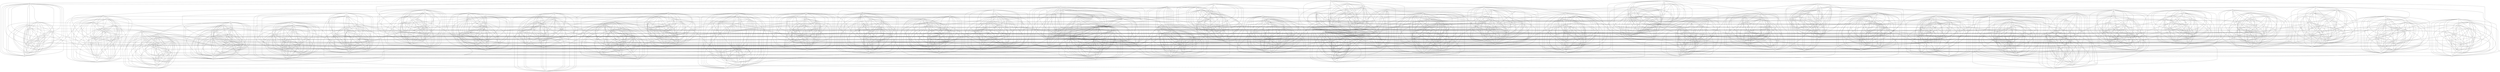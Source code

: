 graph G {
   on -- za;
   bp -- hs;
   bg -- vc;
   tm -- us;
   ox -- zf;
   ib -- lc;
   uo -- zs;
   ov -- qj;
   eb -- ll;
   iy -- tq;
   bg -- by;
   ix -- un;
   do -- gi;
   ou -- rv;
   qu -- yp;
   qb -- um;
   dn -- qs;
   ro -- ru;
   et -- fw;
   jt -- yx;
   iz -- ns;
   od -- rc;
   ap -- ny;
   fd -- vb;
   wf -- wr;
   qy -- yh;
   ct -- fa;
   fv -- qo;
   ig -- jv;
   ff -- qi;
   ii -- nj;
   gg -- sa;
   cp -- un;
   ez -- kh;
   du -- vs;
   gp -- qs;
   pt -- qj;
   my -- yp;
   jf -- sz;
   gm -- yo;
   fn -- xw;
   iu -- xr;
   ox -- se;
   ie -- mw;
   br -- fw;
   iu -- xy;
   qw -- wi;
   dq -- xc;
   cq -- vb;
   tw -- zj;
   aq -- ka;
   ds -- go;
   cn -- vi;
   kz -- pz;
   nd -- py;
   pt -- ws;
   lw -- og;
   hj -- lb;
   ac -- ef;
   cv -- qa;
   jv -- sq;
   fw -- xk;
   fc -- lu;
   bj -- bp;
   fi -- zh;
   nm -- tg;
   at -- sp;
   dh -- ke;
   ly -- ut;
   gr -- vr;
   ko -- qg;
   df -- xg;
   rc -- up;
   bd -- it;
   en -- gz;
   ev -- qj;
   dx -- wf;
   hi -- xn;
   pq -- th;
   gw -- kr;
   gu -- sm;
   cv -- xr;
   fp -- zq;
   ep -- kq;
   dx -- fv;
   lc -- rw;
   ef -- ey;
   ek -- rw;
   eg -- tw;
   fc -- zw;
   ho -- xm;
   gj -- oy;
   hy -- og;
   ec -- tw;
   hw -- py;
   jh -- qr;
   ea -- vh;
   ja -- vz;
   ev -- ov;
   vh -- yh;
   fc -- yk;
   fm -- yi;
   kx -- yf;
   bi -- er;
   bi -- qq;
   fk -- gc;
   gf -- ie;
   fn -- jk;
   il -- xl;
   bs -- dl;
   op -- sh;
   py -- vx;
   cn -- jl;
   ee -- tl;
   wn -- xw;
   br -- zv;
   kr -- yn;
   dj -- wd;
   bz -- wj;
   bg -- hf;
   ql -- zh;
   bs -- ls;
   jk -- tq;
   dz -- mz;
   av -- jr;
   dr -- gj;
   iy -- po;
   aq -- of;
   fw -- un;
   bx -- nv;
   jz -- nl;
   ae -- ze;
   df -- vd;
   et -- ix;
   ik -- rn;
   dz -- ou;
   ej -- mz;
   ec -- kx;
   cf -- xr;
   jt -- vr;
   fw -- ix;
   er -- es;
   bv -- no;
   df -- wj;
   cl -- yv;
   jd -- xl;
   lu -- vo;
   td -- xo;
   ow -- vq;
   lc -- vm;
   ca -- lf;
   on -- oq;
   wj -- xg;
   fn -- rp;
   ka -- np;
   bx -- ez;
   dz -- sz;
   kt -- xl;
   dd -- jd;
   la -- qn;
   pt -- qe;
   gl -- ly;
   cc -- qj;
   at -- rf;
   ke -- om;
   dc -- hu;
   qb -- rr;
   ku -- ov;
   tq -- xw;
   fz -- tn;
   hi -- ma;
   br -- yw;
   no -- sp;
   dj -- kn;
   gw -- yn;
   go -- ir;
   bz -- xg;
   se -- wo;
   rz -- wa;
   qy -- sx;
   qn -- ym;
   po -- tq;
   jh -- xr;
   df -- tn;
   oe -- vi;
   el -- sw;
   vm -- vr;
   nf -- tg;
   cg -- zt;
   fl -- wf;
   cd -- nc;
   qa -- sw;
   fo -- jg;
   av -- hj;
   rn -- wd;
   wc -- wq;
   oq -- vw;
   kx -- ux;
   nq -- op;
   ru -- sm;
   ch -- fw;
   qx -- uy;
   fw -- ti;
   qm -- rp;
   po -- tj;
   nw -- se;
   pj -- rs;
   bo -- sn;
   sy -- ur;
   iy -- jb;
   rz -- tm;
   dg -- jt;
   fa -- sq;
   ok -- th;
   ps -- zq;
   hr -- kr;
   pz -- zs;
   wq -- ze;
   an -- ms;
   aq -- np;
   ka -- tl;
   dh -- pw;
   bm -- sz;
   gm -- uu;
   ft -- vb;
   ab -- au;
   lw -- lx;
   cp -- ri;
   ep -- xm;
   hk -- ry;
   gf -- yi;
   cj -- qr;
   fl -- lu;
   bv -- za;
   xk -- yw;
   ne -- ss;
   ln -- wv;
   vo -- wf;
   jy -- lx;
   oy -- xy;
   fa -- kq;
   eh -- lv;
   mi -- uq;
   is -- mx;
   eo -- wn;
   qr -- xy;
   lr -- ms;
   jd -- kt;
   lu -- yk;
   cc -- qe;
   aj -- si;
   bp -- qq;
   lw -- xa;
   pp -- us;
   en -- mq;
   ct -- te;
   db -- od;
   br -- cp;
   ou -- rg;
   ev -- ku;
   ec -- qg;
   np -- uv;
   jn -- sw;
   ie -- xj;
   qr -- xr;
   tr -- zp;
   gg -- ha;
   pz -- rx;
   fl -- sa;
   gx -- vz;
   mg -- oi;
   yc -- zn;
   jo -- xw;
   ae -- ou;
   gn -- hj;
   ix -- ri;
   ct -- sq;
   wo -- xr;
   bl -- wl;
   ac -- tt;
   bs -- ij;
   mh -- re;
   hg -- lv;
   fh -- wu;
   rq -- rt;
   sn -- vq;
   vh -- zy;
   yh -- zy;
   oz -- tu;
   ai -- bk;
   ds -- gq;
   ob -- ss;
   di -- dv;
   on -- vw;
   xr -- zb;
   fr -- jl;
   om -- ro;
   mg -- rk;
   hi -- yc;
   nf -- vv;
   kz -- nt;
   qw -- rt;
   ux -- zj;
   ox -- wv;
   dc -- fz;
   xo -- ya;
   du -- gq;
   fk -- mx;
   mo -- si;
   ef -- mo;
   db -- ex;
   hw -- rc;
   jy -- qd;
   lb -- oz;
   cm -- vi;
   ec -- vx;
   aa -- xr;
   ni -- nx;
   fv -- ny;
   ta -- vc;
   nq -- yi;
   gp -- zt;
   iu -- nd;
   vv -- yd;
   gf -- sh;
   hm -- yf;
   dq -- ee;
   bg -- bt;
   kz -- nc;
   gq -- py;
   ek -- sy;
   le -- ty;
   eo -- jo;
   dy -- ko;
   qd -- xa;
   ns -- rm;
   gk -- xp;
   gz -- jr;
   cr -- ez;
   fc -- wr;
   cg -- he;
   in -- og;
   dw -- sh;
   bf -- uk;
   br -- un;
   gi -- ok;
   ch -- gr;
   cx -- gz;
   dv -- ho;
   bx -- cr;
   ex -- go;
   ik -- nv;
   kh -- wb;
   ol -- vk;
   bf -- hg;
   du -- od;
   qk -- vj;
   uj -- yd;
   fu -- lq;
   bi -- bj;
   il -- vl;
   cd -- ob;
   ax -- us;
   mw -- nq;
   rw -- vr;
   hx -- uf;
   vb -- wz;
   em -- xe;
   ee -- of;
   ec -- hm;
   ds -- ek;
   sy -- ys;
   jq -- qq;
   gu -- jg;
   oi -- zc;
   ji -- yb;
   kw -- ou;
   ep -- lh;
   id -- nx;
   gp -- wp;
   ns -- ph;
   cn -- io;
   tq -- wn;
   rw -- vm;
   fv -- nx;
   ce -- gn;
   lt -- vr;
   dd -- xl;
   sa -- zw;
   ty -- wr;
   jx -- kz;
   jd -- rx;
   hk -- na;
   nc -- ob;
   nw -- re;
   jq -- wt;
   aj -- sw;
   bi -- kc;
   qx -- wq;
   ib -- jt;
   cb -- ly;
   uj -- zp;
   cy -- ps;
   om -- sm;
   bd -- bu;
   ko -- ux;
   hy -- xa;
   bc -- uq;
   si -- sw;
   ma -- yc;
   sa -- yk;
   gf -- mw;
   bp -- eq;
   fh -- zh;
   bo -- mn;
   bw -- hj;
   bj -- es;
   op -- xj;
   hh -- up;
   db -- ds;
   gx -- qu;
   fp -- yo;
   ls -- wg;
   et -- zc;
   dn -- vw;
   bt -- yb;
   sb -- sk;
   ea -- xe;
   ap -- ni;
   go -- hw;
   dn -- zc;
   no -- vw;
   cc -- pt;
   rv -- wc;
   wc -- xq;
   jg -- ke;
   jg -- oo;
   do -- ss;
   ie -- nq;
   is -- pq;
   oq -- rf;
   vb -- zn;
   eb -- ef;
   gp -- rs;
   pf -- pt;
   lb -- md;
   le -- zw;
   tf -- xn;
   cb -- ui;
   bz -- fz;
   gp -- pj;
   ee -- zr;
   ax -- pp;
   jq -- kl;
   of -- xc;
   lr -- ox;
   rv -- uy;
   sb -- vd;
   bh -- yy;
   dq -- vn;
   dt -- hg;
   np -- vn;
   fh -- la;
   eh -- gw;
   cq -- wz;
   ia -- no;
   qj -- ws;
   pl -- pt;
   df -- ge;
   vj -- zq;
   jg -- om;
   nq -- sh;
   kr -- zy;
   im -- pv;
   aq -- vn;
   sq -- yx;
   df -- sb;
   gx -- ih;
   av -- gn;
   dc -- ff;
   ph -- wg;
   fo -- sm;
   dk -- ux;
   gi -- kv;
   dt -- hr;
   go -- rc;
   ax -- tm;
   bo -- pp;
   nn -- xe;
   jf -- mz;
   jd -- vl;
   cl -- fs;
   gn -- gz;
   ly -- ui;
   hy -- rx;
   dj -- rn;
   pf -- qe;
   gy -- jx;
   qb -- tr;
   eu -- lr;
   ih -- yt;
   oi -- tr;
   nc -- ss;
   nh -- pb;
   ir -- nd;
   el -- qf;
   aq -- tl;
   es -- kj;
   fo -- ru;
   bu -- fw;
   ps -- qk;
   lq -- lx;
   cm -- fg;
   el -- si;
   hw -- vs;
   eg -- ux;
   lh -- mt;
   tt -- yy;
   jz -- sq;
   fm -- nq;
   ko -- vx;
   bl -- lx;
   ex -- rc;
   by -- ji;
   eq -- kl;
   tk -- vd;
   mo -- qf;
   xd -- zr;
   bt -- vc;
   mi -- ux;
   ha -- us;
   ib -- vr;
   hx -- rq;
   at -- no;
   tx -- ui;
   od -- vs;
   ay -- fp;
   kx -- zj;
   ds -- vs;
   qo -- vk;
   db -- hw;
   ku -- pf;
   jr -- md;
   fe -- fp;
   tx -- yg;
   gs -- mz;
   ct -- nl;
   cn -- oe;
   ri -- xj;
   ku -- ya;
   mh -- nw;
   ff -- vh;
   ft -- hz;
   en -- md;
   fp -- ps;
   af -- rx;
   kx -- vx;
   fd -- kv;
   kr -- lf;
   ae -- rg;
   sp -- vw;
   vn -- zr;
   ea -- pi;
   at -- vw;
   ax -- rw;
   kg -- vh;
   cv -- xy;
   ca -- gw;
   em -- nn;
   en -- hj;
   gw -- ra;
   cy -- fr;
   ed -- wu;
   tw -- yf;
   lz -- uo;
   gc -- pq;
   tw -- ux;
   kg -- qy;
   cx -- fo;
   it -- ly;
   mg -- uj;
   po -- rp;
   sq -- yv;
   zh -- zs;
   ne -- th;
   es -- fe;
   nv -- rn;
   aa -- gj;
   aa -- zb;
   kl -- wt;
   uo -- wu;
   bb -- ce;
   bt -- by;
   gv -- qb;
   bp -- es;
   bd -- tx;
   cq -- ma;
   qu -- yt;
   mn -- uu;
   fa -- ke;
   jn -- mx;
   dq -- ew;
   ax -- ow;
   dx -- hv;
   sx -- yh;
   gx -- ry;
   jv -- jz;
   sb -- wj;
   do -- ok;
   gj -- qn;
   br -- ri;
   lu -- zw;
   ge -- sb;
   ao -- kg;
   fp -- uu;
   us -- xh;
   dd -- jb;
   wi -- xp;
   cf -- cj;
   hm -- zj;
   le -- sa;
   ty -- wf;
   qx -- xq;
   oi -- rr;
   bl -- og;
   hj -- mq;
   dw -- xi;
   ap -- aw;
   cs -- sk;
   wu -- yq;
   gm -- zq;
   na -- ry;
   pj -- wp;
   gy -- ne;
   dt -- yn;
   au -- bm;
   rk -- ur;
   nm -- oi;
   af -- zm;
   cd -- ss;
   dj -- ez;
   cf -- oy;
   ce -- md;
   kz -- th;
   cd -- nt;
   iz -- rm;
   fs -- jz;
   ni -- qo;
   do -- jx;
   xe -- zy;
   ls -- uq;
   jt -- sy;
   wa -- xh;
   lf -- lv;
   jt -- ys;
   ij -- wg;
   jw -- mw;
   bk -- ef;
   ek -- yx;
   cm -- vr;
   jv -- sk;
   dw -- ej;
   mo -- pq;
   ov -- pl;
   fz -- ge;
   ep -- mt;
   cq -- hz;
   za -- zc;
   lj -- uy;
   ae -- rv;
   ln -- se;
   kw -- ze;
   ln -- wo;
   vo -- zw;
   fd -- wd;
   pl -- xo;
   gc -- mx;
   ln -- lr;
   rw -- sy;
   fs -- gy;
   ea -- zy;
   er -- kc;
   fl -- le;
   te -- we;
   bl -- hy;
   hi -- vp;
   jd -- xx;
   lv -- yn;
   fn -- wn;
   no -- oq;
   dl -- wg;
   qx -- um;
   dz -- jf;
   ac -- ll;
   hv -- nh;
   cc -- td;
   im -- mz;
   pr -- wf;
   bt -- xy;
   rr -- uj;
   cm -- mt;
   ed -- qn;
   ea -- qy;
   gg -- xh;
   mj -- mn;
   hf -- nj;
   qk -- yo;
   hu -- oo;
   mh -- zf;
   an -- nw;
   fi -- ql;
   dj -- sn;
   ab -- mz;
   dy -- yf;
   id -- nh;
   eg -- zj;
   as -- gu;
   td -- ya;
   jk -- xw;
   hh -- ll;
   of -- xd;
   eo -- tj;
   bv -- on;
   tg -- yd;
   dd -- xx;
   ee -- vn;
   nf -- uj;
   de -- gk;
   fi -- la;
   ow -- us;
   dk -- ec;
   gm -- jl;
   ho -- io;
   hz -- zn;
   rt -- wi;
   ai -- up;
   fs -- gs;
   ig -- ma;
   fk -- pq;
   ev -- pf;
   fh -- lz;
   gz -- md;
   ft -- ku;
   uf -- uk;
   hv -- vk;
   mx -- si;
   ys -- yx;
   qf -- si;
   ty -- vp;
   bz -- qi;
   ep -- ho;
   pg -- vm;
   fs -- sk;
   hh -- yy;
   in -- lx;
   ku -- qj;
   eb -- ey;
   av -- en;
   kh -- we;
   ia -- rf;
   sa -- ty;
   jy -- ub;
   fs -- nl;
   pl -- yi;
   cn -- mt;
   ao -- pi;
   nq -- xj;
   rm -- uq;
   at -- oq;
   dx -- ni;
   dh -- sm;
   mx -- qa;
   bi -- jq;
   kc -- ze;
   cl -- fa;
   qn -- yq;
   hm -- kx;
   ql -- ym;
   ie -- jw;
   jx -- nt;
   cv -- zb;
   wb -- zt;
   dk -- yf;
   tg -- uj;
   dk -- vx;
   ij -- ju;
   in -- wl;
   cj -- xr;
   go -- nd;
   fa -- fs;
   ay -- yo;
   fo -- om;
   ji -- ta;
   lc -- vr;
   dd -- zm;
   qk -- uu;
   wb -- zv;
   cn -- xm;
   cm -- xm;
   ja -- tn;
   cb -- rk;
   af -- jd;
   sy -- vm;
   gc -- mo;
   mj -- my;
   yq -- zs;
   er -- kl;
   gx -- yp;
   fs -- sq;
   fi -- ym;
   ja -- ry;
   bz -- sb;
   ia -- rv;
   dn -- ia;
   gx -- mj;
   hs -- ly;
   eq -- wt;
   ec -- zj;
   oq -- sp;
   la -- ym;
   lc -- sy;
   gq -- hw;
   aw -- id;
   id -- ny;
   od -- zm;
   ez -- rn;
   jn -- si;
   ce -- lb;
   ws -- ya;
   ih -- ry;
   bg -- yg;
   ls -- rm;
   pq -- si;
   ff -- tn;
   hz -- vb;
   ej -- im;
   kt -- rx;
   sy -- yx;
   ac -- yy;
   ir -- od;
   du -- rc;
   qg -- ux;
   mj -- yp;
   wb -- wp;
   fz -- pb;
   eb -- yy;
   ay -- cy;
   rr -- tr;
   iz -- uq;
   cx -- jg;
   ou -- ze;
   dk -- kx;
   np -- xc;
   rk -- yg;
   sb -- tn;
   fo -- oe;
   sh -- sp;
   gg -- ow;
   ls -- mi;
   dz -- im;
   bj -- er;
   nj -- yb;
   bt -- rb;
   rk -- ut;
   au -- jf;
   tr -- yd;
   kq -- yv;
   rg -- ze;
   qd -- wl;
   uv -- zt;
   jx -- ok;
   jt -- xo;
   fk -- lq;
   ea -- uf;
   oz -- qm;
   de -- so;
   ui -- ut;
   vb -- xn;
   kz -- ok;
   tl -- vn;
   nh -- qo;
   jk -- jo;
   xc -- xd;
   sk -- sq;
   hv -- pb;
   cy -- jg;
   do -- ob;
   cx -- oo;
   ko -- op;
   bv -- vt;
   er -- kj;
   op -- tk;
   cg -- pj;
   cd -- gy;
   eu -- re;
   cf -- qr;
   mz -- oa;
   cc -- ws;
   sn -- wa;
   bs -- ep;
   xr -- xy;
   pi -- xe;
   ae -- kw;
   nd -- vs;
   dc -- tn;
   rv -- ze;
   rq -- uf;
   du -- go;
   gg -- wa;
   ac -- up;
   ac -- bh;
   sp -- za;
   oo -- zx;
   gg -- sn;
   rf -- sp;
   nq -- tk;
   nc -- vs;
   dw -- gf;
   eo -- iy;
   ge -- vd;
   ge -- wj;
   ux -- vx;
   nf -- nm;
   sd -- sx;
   vr -- yx;
   jl -- uy;
   om -- ru;
   br -- xk;
   aq -- zr;
   re -- zf;
   bg -- ii;
   ke -- ro;
   fo -- gu;
   ix -- xk;
   fh -- ql;
   ie -- rg;
   ov -- td;
   mw -- xj;
   hr -- ws;
   ez -- nv;
   po -- wz;
   ek -- vm;
   xi -- xj;
   rs -- we;
   el -- mo;
   us -- wa;
   jy -- xa;
   eq -- jq;
   ln -- re;
   jo -- po;
   by -- hh;
   dr -- xr;
   mg -- tr;
   em -- vh;
   pf -- ya;
   bd -- ui;
   lz -- wu;
   io -- tz;
   pq -- qf;
   ae -- wq;
   lz -- ql;
   ri -- ti;
   an -- mh;
   ff -- vd;
   dn -- oq;
   fk -- mj;
   fq -- ut;
   do -- kz;
   fm -- xi;
   hz -- tf;
   lj -- xq;
   hy -- ub;
   jq -- kj;
   ue -- zm;
   ez -- kv;
   qw -- uk;
   ig -- nx;
   dz -- pv;
   bz -- hu;
   bb -- gn;
   fl -- tz;
   bf -- xp;
   jb -- jk;
   ho -- oe;
   nj -- rb;
   he -- te;
   jg -- zx;
   ii -- rb;
   ql -- zs;
   et -- xk;
   pt -- td;
   bm -- rj;
   hx -- so;
   ce -- db;
   qa -- qf;
   bs -- ph;
   by -- sg;
   cf -- iu;
   ym -- zh;
   cb -- ut;
   xn -- zn;
   et -- ri;
   rp -- tj;
   sh -- xi;
   dr -- zb;
   ea -- yh;
   io -- xm;
   ab -- sd;
   jw -- sh;
   sp -- zc;
   gy -- nc;
   px -- rt;
   dd -- vl;
   ij -- mi;
   dn -- rf;
   ka -- xd;
   qb -- tg;
   af -- pz;
   iu -- oy;
   bh -- eb;
   hs -- ui;
   om -- zx;
   cy -- qp;
   el -- pq;
   ff -- ge;
   an -- ox;
   kr -- ol;
   hm -- ux;
   pf -- qj;
   aq -- dq;
   kd -- xl;
   wg -- zh;
   pw -- ra;
   bc -- mi;
   nm -- zp;
   hy -- lw;
   fq -- ui;
   ea -- nn;
   hs -- tx;
   gm -- vj;
   ik -- mb;
   aa -- cj;
   gp -- we;
   xe -- yh;
   kh -- pj;
   bb -- mq;
   cx -- om;
   nw -- wu;
   cy -- gm;
   bo -- rz;
   cl -- cs;
   in -- jy;
   ay -- gm;
   eh -- hr;
   qw -- rq;
   dh -- gu;
   ne -- nt;
   im -- jf;
   cv -- iu;
   ll -- up;
   aj -- mx;
   bu -- et;
   qi -- zm;
   mn -- yt;
   iy -- rp;
   ql -- qn;
   in -- lw;
   ev -- fw;
   vp -- yc;
   gl -- yg;
   bd -- rk;
   in -- xa;
   io -- lh;
   pg -- wb;
   fg -- ho;
   dw -- yi;
   rp -- wn;
   ge -- nm;
   te -- wp;
   ui -- yg;
   eq -- es;
   gi -- th;
   vl -- xx;
   rq -- so;
   cp -- us;
   ol -- yn;
   oy -- zb;
   cc -- ku;
   fk -- qa;
   bf -- de;
   cx -- gu;
   na -- vz;
   ce -- hj;
   ec -- yf;
   jo -- tj;
   po -- wn;
   mz -- pv;
   mo -- mx;
   bv -- oq;
   ch -- ix;
   qm -- tj;
   vq -- wa;
   kr -- pw;
   bz -- tn;
   ou -- wq;
   lk -- tl;
   np -- zr;
   ct -- jz;
   tm -- wa;
   xx -- zm;
   cq -- ft;
   bi -- kl;
   xk -- yt;
   jw -- yi;
   ca -- ol;
   dw -- mw;
   ka -- of;
   ee -- lk;
   bp -- wt;
   lv -- pw;
   di -- io;
   fe -- kl;
   eg -- vx;
   ev -- ws;
   fr -- qp;
   pp -- wa;
   ex -- od;
   ch -- xk;
   pr -- zw;
   nf -- yd;
   wu -- zs;
   ha -- tm;
   qp -- xd;
   vo -- ws;
   ju -- ls;
   gq -- ir;
   lt -- yx;
   de -- uk;
   lq -- ne;
   hk -- ja;
   hq -- nv;
   nn -- zy;
   dw -- nq;
   im -- sz;
   cd -- dl;
   fg -- xm;
   nh -- ni;
   qe -- ws;
   vc -- wv;
   fn -- tj;
   fm -- na;
   rc -- vs;
   fq -- ly;
   ps -- qp;
   ef -- tt;
   lt -- rw;
   dy -- vx;
   ff -- sb;
   fm -- tk;
   uk -- wi;
   cf -- jh;
   ai -- eb;
   ed -- fh;
   gz -- lb;
   sx -- xe;
   qy -- zq;
   jk -- qm;
   ew -- xc;
   bb -- gz;
   gl -- hs;
   fu -- ub;
   le -- tz;
   pg -- yx;
   ol -- pw;
   vv -- xi;
   mn -- yp;
   aq -- xc;
   kw -- rv;
   sa -- wr;
   bd -- hs;
   jo -- qm;
   bc -- ij;
   lw -- ub;
   oa -- sz;
   bg -- nj;
   eu -- wv;
   uo -- yq;
   ty -- zw;
   fk -- is;
   ef -- yy;
   gy -- kz;
   ib -- lt;
   id -- qo;
   cn -- lh;
   ue -- xx;
   wo -- zf;
   rx -- ue;
   av -- gz;
   es -- wt;
   bo -- wa;
   hq -- wd;
   an -- lr;
   es -- jq;
   by -- nj;
   jb -- jo;
   eb -- tt;
   fm -- jw;
   ab -- ti;
   pr -- tz;
   fg -- io;
   fl -- vo;
   jr -- oz;
   kj -- mw;
   og -- ub;
   ca -- pw;
   la -- wu;
   tl -- zr;
   po -- qm;
   ia -- qs;
   fq -- pr;
   hr -- ra;
   aa -- iu;
   fg -- lh;
   im -- oa;
   kc -- qq;
   gf -- ut;
   jy -- lq;
   ax -- xh;
   cd -- jx;
   gr -- ri;
   ne -- ob;
   bm -- sd;
   ce -- en;
   ij -- rm;
   dt -- ra;
   oi -- yd;
   qg -- zj;
   of -- tl;
   ek -- lc;
   rz -- xh;
   ix -- kw;
   ce -- tu;
   ry -- vz;
   ef -- hh;
   eh -- pw;
   ap -- dx;
   eq -- fe;
   fl -- wr;
   so -- uk;
   fz -- xg;
   eg -- kx;
   ql -- wu;
   ex -- vs;
   qm -- tq;
   yd -- zp;
   il -- kt;
   ty -- vo;
   gi -- ss;
   mg -- vv;
   ih -- mj;
   rs -- zv;
   lz -- ym;
   bd -- fq;
   ej -- sd;
   gp -- kh;
   jv -- kq;
   fh -- uo;
   le -- yk;
   ji -- nj;
   kx -- qg;
   cj -- oy;
   hy -- jy;
   ej -- oa;
   sa -- wf;
   pv -- rj;
   an -- zf;
   bu -- ix;
   cq -- zn;
   vz -- yt;
   vm -- yx;
   rn -- vw;
   mg -- nf;
   pi -- zy;
   bm -- jf;
   dq -- xd;
   eo -- ob;
   tl -- ys;
   wc -- ze;
   bw -- sg;
   is -- qf;
   ai -- ey;
   fu -- xa;
   av -- md;
   as -- cx;
   ez -- ik;
   gn -- oz;
   jv -- yv;
   jl -- qk;
   au -- rj;
   of -- sm;
   kg -- xe;
   gn -- jr;
   vq -- xh;
   go -- vs;
   px -- xp;
   bx -- mb;
   lx -- qd;
   fs -- yv;
   at -- dn;
   mb -- nv;
   lu -- wf;
   fd -- kn;
   hu -- sb;
   dh -- fo;
   ds -- ex;
   is -- mo;
   uy -- ze;
   ke -- zx;
   fm -- op;
   cb -- tx;
   hr -- ol;
   zn -- zr;
   bx -- rn;
   lx -- xa;
   du -- py;
   ny -- pb;
   cs -- ct;
   il -- zm;
   qx -- rg;
   lb -- mq;
   aj -- gc;
   ed -- uo;
   aj -- qf;
   bf -- rq;
   do -- nc;
   dt -- lr;
   ct -- yv;
   eu -- wo;
   bd -- ly;
   gc -- sw;
   cq -- xn;
   pz -- xx;
   qw -- xp;
   qi -- xg;
   cr -- ly;
   ue -- vl;
   rx -- zm;
   fe -- wt;
   dq -- ka;
   ao -- dx;
   sh -- tk;
   pw -- yn;
   ub -- uo;
   ln -- mh;
   fe -- qq;
   cm -- di;
   ft -- vp;
   rx -- xx;
   sh -- xj;
   bo -- gg;
   rw -- ys;
   on -- qs;
   af -- xl;
   gr -- yw;
   ek -- jt;
   gr -- ix;
   fr -- vj;
   eg -- ey;
   tg -- vv;
   eo -- jk;
   cg -- wp;
   we -- zt;
   dq -- tl;
   mj -- na;
   cn -- zt;
   ig -- wz;
   fp -- fr;
   rp -- xw;
   ko -- yf;
   pl -- qj;
   ro -- zx;
   bv -- rf;
   pj -- te;
   bf -- hx;
   nl -- yv;
   tx -- ur;
   bh -- up;
   tg -- tr;
   aw -- pb;
   hk -- mn;
   oq -- pg;
   rg -- rv;
   iy -- wn;
   gn -- lb;
   bx -- qe;
   an -- se;
   bk -- tt;
   as -- ru;
   hu -- qi;
   do -- nt;
   uy -- wq;
   jw -- xi;
   bi -- bp;
   nc -- ne;
   ow -- xh;
   fg -- ik;
   gk -- pv;
   ab -- oa;
   dk -- qg;
   pt -- xo;
   hx -- qw;
   cd -- kz;
   lk -- of;
   dz -- oa;
   ef -- up;
   rf -- tx;
   qi -- wj;
   ox -- wo;
   cr -- hq;
   ea -- sx;
   ji -- zj;
   bs -- ju;
   as -- ro;
   mj -- ry;
   bk -- ll;
   rq -- xp;
   bf -- qw;
   di -- vi;
   hz -- mt;
   on -- rf;
   mi -- rm;
   fg -- mt;
   id -- xm;
   fp -- qk;
   ja -- na;
   mn -- na;
   ay -- jl;
   fv -- id;
   aw -- ny;
   uu -- zq;
   on -- zc;
   qu -- vz;
   vo -- yk;
   hx -- wi;
   rj -- sd;
   bb -- lb;
   bo -- tm;
   hj -- tu;
   rf -- vw;
   au -- pv;
   df -- ff;
   gq -- vs;
   eh -- ra;
   kc -- kl;
   dk -- zj;
   ep -- io;
   aj -- hf;
   hj -- oz;
   jw -- tk;
   lv -- ra;
   dv -- xc;
   cd -- th;
   ph -- yy;
   jt -- pg;
   fi -- zs;
   jd -- zb;
   hf -- ta;
   ku -- pt;
   gs -- jz;
   bh -- ll;
   pq -- sw;
   le -- vm;
   eg -- ko;
   eh -- hg;
   dv -- lh;
   vd -- wj;
   nc -- th;
   qa -- si;
   ur -- yg;
   no -- on;
   fv -- vk;
   gq -- rc;
   ct -- fs;
   hk -- my;
   ii -- iz;
   cf -- dr;
   kd -- xx;
   nn -- pi;
   ma -- zn;
   it -- rk;
   hs -- it;
   ob -- yf;
   jg -- ro;
   ct -- sk;
   pi -- yc;
   du -- ex;
   et -- ti;
   no -- zc;
   dt -- lf;
   gw -- hg;
   cs -- gs;
   dn -- sp;
   ju -- rm;
   hg -- lf;
   dc -- ge;
   qq -- wt;
   bs -- mi;
   ek -- ib;
   fo -- ke;
   bf -- uf;
   lh -- vi;
   cc -- xo;
   el -- fk;
   kh -- zt;
   he -- rs;
   ls -- qf;
   qg -- tw;
   kw -- rg;
   cm -- dv;
   jf -- pv;
   cv -- jh;
   jo -- tq;
   vj -- yo;
   my -- wt;
   lk -- xc;
   ft -- wz;
   he -- uv;
   bz -- vd;
   bk -- jk;
   lz -- zs;
   ku -- td;
   db -- go;
   eh -- yn;
   il -- jd;
   ok -- yb;
   nt -- re;
   eu -- zf;
   ij -- jq;
   bz -- gm;
   dj -- fd;
   un -- yw;
   px -- uf;
   gl -- lf;
   md -- oz;
   mh -- se;
   dg -- yx;
   ey -- ll;
   jf -- rj;
   jr -- lb;
   gr -- un;
   sb -- xg;
   it -- yg;
   nn -- qy;
   jl -- yo;
   yf -- zj;
   nd -- od;
   bp -- fe;
   on -- qq;
   bd -- ur;
   dn -- on;
   cl -- sq;
   kc -- wt;
   cg -- te;
   do -- qr;
   ji -- sg;
   cl -- sk;
   dy -- eg;
   ke -- ru;
   dq -- zr;
   mg -- yd;
   ff -- wj;
   ju -- mi;
   sg -- yq;
   eu -- ln;
   hz -- ma;
   kt -- pz;
   bl -- ub;
   av -- lb;
   rs -- wp;
   fn -- jo;
   er -- qq;
   jt -- lt;
   ed -- la;
   em -- yh;
   bm -- dz;
   au -- sd;
   ie -- sh;
   ed -- ym;
   ka -- sa;
   kr -- lv;
   ed -- yq;
   bo -- vq;
   kn -- wd;
   hw -- od;
   dv -- io;
   wz -- zn;
   jv -- nl;
   el -- jn;
   aa -- qr;
   hf -- vc;
   fp -- qp;
   ae -- um;
   aq -- px;
   di -- ep;
   cp -- xk;
   as -- ke;
   ao -- xe;
   cv -- oy;
   bm -- im;
   ur -- ut;
   bk -- ey;
   au -- ff;
   lt -- pg;
   mj -- yt;
   tm -- vq;
   gy -- ok;
   ex -- ir;
   qn -- wu;
   tg -- zp;
   pf -- pl;
   ai -- yy;
   up -- yy;
   fu -- jy;
   dc -- sb;
   om -- oo;
   dd -- kd;
   my -- ry;
   tf -- yc;
   bm -- qf;
   gl -- tx;
   gc -- qf;
   ni -- ny;
   bb -- hj;
   ss -- th;
   cn -- ho;
   ia -- oq;
   tl -- xc;
   br -- ix;
   bu -- ri;
   lr -- re;
   qg -- yh;
   lt -- ys;
   qu -- zp;
   hu -- wj;
   lr -- nw;
   bl -- tw;
   cg -- we;
   de -- uy;
   lt -- xn;
   pv -- sd;
   cl -- kq;
   iy -- jo;
   bu -- xk;
   ds -- hw;
   iu -- zb;
   kx -- tw;
   dg -- ek;
   ch -- ti;
   mh -- ms;
   ig -- xn;
   ps -- vj;
   fq -- tx;
   ai -- tt;
   cm -- ep;
   ap -- id;
   te -- wb;
   hk -- yp;
   na -- yp;
   kw -- um;
   gx -- na;
   kg -- zy;
   de -- xp;
   no -- za;
   tj -- tq;
   gw -- pw;
   dc -- df;
   an -- wv;
   fv -- ni;
   jx -- ss;
   kr -- ra;
   ju -- ph;
   rq -- wi;
   bj -- qq;
   fp -- vj;
   bs -- ns;
   ai -- vt;
   lt -- vm;
   qm -- xw;
   vm -- ys;
   is -- si;
   uf -- wi;
   rb -- ta;
   ll -- tt;
   fz -- hu;
   lf -- pw;
   cj -- jh;
   bh -- vt;
   ec -- ux;
   mb -- wd;
   an -- ln;
   kd -- kt;
   vb -- vp;
   ii -- ta;
   hk -- yt;
   ez -- wd;
   jk -- po;
   vr -- ys;
   bi -- eq;
   cj -- gj;
   bw -- yb;
   ik -- kn;
   my -- qu;
   xc -- zr;
   oo -- ro;
   fc -- le;
   gi -- ob;
   fd -- hq;
   mt -- oe;
   rm -- wg;
   ku -- qe;
   hq -- mb;
   rg -- wc;
   py -- vs;
   rw -- yx;
   fk -- jn;
   bl -- fu;
   ed -- zs;
   dq -- np;
   hf -- ji;
   ia -- vw;
   dc -- qi;
   ms -- wv;
   dd -- rx;
   es -- yw;
   tk -- xj;
   ka -- lk;
   ll -- vj;
   cs -- nl;
   hs -- ur;
   qx -- ze;
   gi -- nt;
   hz -- yc;
   ea -- va;
   ti -- xk;
   ov -- ya;
   fc -- lf;
   cf -- cv;
   gy -- nt;
   at -- zc;
   fi -- qn;
   sa -- tz;
   fa -- yv;
   rk -- tx;
   wu -- zh;
   jw -- op;
   rk -- ui;
   eu -- ox;
   lw -- wl;
   cp -- et;
   eq -- er;
   ii -- yb;
   fv -- nh;
   qj -- ya;
   bs -- iz;
   nf -- qb;
   fn -- iy;
   aa -- xy;
   fc -- ty;
   um -- uy;
   dv -- vi;
   ai -- hh;
   pi -- va;
   lf -- ol;
   bj -- jq;
   db -- nd;
   bk -- jx;
   cs -- sq;
   ch -- cp;
   av -- fh;
   rs -- te;
   bj -- kj;
   nn -- va;
   hi -- hz;
   la -- zs;
   hz -- wz;
   ge -- tn;
   nc -- nt;
   ej -- sz;
   zt -- zv;
   ow -- sn;
   cv -- qr;
   mq -- rm;
   so -- xp;
   gy -- th;
   gv -- nf;
   vp -- wz;
   ii -- sg;
   dy -- kx;
   ee -- yv;
   rk -- xd;
   jx -- nc;
   jh -- tq;
   fd -- nv;
   va -- yh;
   er -- wt;
   fd -- mb;
   lj -- rv;
   qg -- yf;
   dl -- rm;
   gk -- hx;
   dd -- ue;
   ro -- sm;
   kh -- rs;
   jf -- uj;
   pz -- vl;
   eg -- qg;
   vn -- xc;
   bt -- bw;
   kz -- ss;
   cm -- cn;
   tz -- vo;
   eh -- lf;
   ju -- wg;
   fm -- yo;
   nt -- th;
   pl -- ws;
   fw -- yw;
   ek -- lt;
   bj -- fe;
   eq -- pf;
   wo -- wv;
   vh -- xe;
   bj -- kl;
   hs -- ut;
   xl -- zm;
   dw -- jw;
   do -- ne;
   ku -- pl;
   fl -- ty;
   ny -- qo;
   jh -- xy;
   ms -- ox;
   mg -- rr;
   ok -- ss;
   ev -- qe;
   cr -- kv;
   ha -- rz;
   mx -- yq;
   oi -- vv;
   se -- wv;
   ca -- dt;
   en -- gn;
   oa -- sd;
   io -- oe;
   fk -- sw;
   gs -- jv;
   bw -- ji;
   dr -- iu;
   bl -- lw;
   du -- nd;
   kt -- vl;
   lf -- yn;
   uv -- yk;
   gx -- pt;
   bf -- px;
   jb -- wn;
   uk -- xp;
   dx -- nx;
   gk -- qw;
   ay -- vj;
   hx -- uk;
   ax -- wa;
   bf -- so;
   ow -- wa;
   ja -- yt;
   cx -- ru;
   au -- im;
   ax -- rz;
   cg -- td;
   nf -- vq;
   em -- sx;
   he -- kh;
   og -- xa;
   ac -- ey;
   mn -- my;
   do -- th;
   qk -- zq;
   bp -- jq;
   gv -- uj;
   eo -- qm;
   ni -- vk;
   pt -- ya;
   aa -- oy;
   gj -- jh;
   hm -- qg;
   pb -- vk;
   mn -- ry;
   cd -- ne;
   dk -- tw;
   dr -- jh;
   he -- zv;
   dl -- iz;
   ds -- du;
   gg -- us;
   ao -- yh;
   ce -- oz;
   ku -- ws;
   ee -- ka;
   at -- on;
   px -- wi;
   fm -- xj;
   fp -- jz;
   ib -- rw;
   nm -- qb;
   cs -- yv;
   di -- oe;
   fn -- jb;
   ac -- eb;
   ie -- xi;
   ab -- jf;
   xj -- yi;
   ge -- xg;
   ew -- np;
   lk -- xd;
   nw -- ox;
   mw -- sh;
   vp -- xn;
   is -- qa;
   bf -- gk;
   ju -- uq;
   ed -- ew;
   lh -- xm;
   rs -- zt;
   tj -- wn;
   cj -- xy;
   rb -- sg;
   ax -- sn;
   dc -- xg;
   sg -- yb;
   fi -- fv;
   gn -- mq;
   ab -- rj;
   fa -- sk;
   ov -- pt;
   en -- qg;
   fl -- pr;
   dx -- qo;
   ay -- ps;
   mq -- oz;
   kq -- sq;
   ib -- ys;
   ry -- yt;
   cc -- ow;
   rt -- uf;
   ov -- ws;
   oi -- zp;
   di -- nn;
   hr -- yn;
   eb -- up;
   rg -- wq;
   gu -- oo;
   gs -- kq;
   dg -- eq;
   tw -- vx;
   en -- lb;
   gj -- xy;
   dt -- gw;
   mz -- sz;
   is -- jn;
   qn -- uo;
   et -- un;
   it -- tx;
   qi -- vd;
   lx -- og;
   em -- qy;
   ev -- pl;
   lc -- pg;
   ay -- fr;
   hg -- ra;
   ee -- np;
   hg -- ol;
   bw -- nj;
   re -- wo;
   jg -- ru;
   nn -- oo;
   pr -- ty;
   kw -- wc;
   ac -- vt;
   ie -- tk;
   yk -- zw;
   bo -- ha;
   ma -- tf;
   lh -- oe;
   nf -- zp;
   um -- ze;
   mi -- ns;
   hx -- xp;
   bu -- ch;
   jg -- sm;
   jk -- tj;
   cq -- tm;
   bj -- wd;
   on -- sp;
   ih -- xe;
   ce -- jr;
   gj -- iu;
   gv -- nm;
   oo -- ru;
   up -- vt;
   em -- lu;
   jl -- vj;
   hr -- lv;
   at -- ia;
   uv -- we;
   bt -- ji;
   wr -- zw;
   il -- ue;
   du -- nj;
   ne -- ok;
   eg -- hm;
   lc -- ys;
   ep -- oe;
   ab -- ej;
   ja -- mn;
   rf -- zc;
   gv -- zp;
   dh -- ru;
   bc -- py;
   aa -- cv;
   as -- wi;
   dr -- oy;
   bw -- rb;
   dh -- ro;
   cr -- wd;
   en -- jr;
   ib -- vm;
   tl -- xd;
   vl -- xl;
   im -- ps;
   fk -- mo;
   cs -- fa;
   nh -- pj;
   dt -- lv;
   ce -- gz;
   nl -- yn;
   gu -- sz;
   px -- rq;
   fc -- vo;
   gz -- tu;
   gl -- ur;
   ew -- lk;
   la -- ql;
   fv -- pb;
   mg -- nm;
   cd -- do;
   nx -- vk;
   fc -- wf;
   gy -- ss;
   lq -- wl;
   jb -- qm;
   jn -- pq;
   fq -- it;
   cl -- vo;
   gf -- jw;
   bb -- jr;
   gm -- ps;
   gl -- ut;
   bk -- up;
   bi -- rz;
   kj -- qq;
   fg -- oe;
   gs -- sq;
   no -- qs;
   pl -- qe;
   cc -- pf;
   aw -- fv;
   by -- ii;
   fc -- pr;
   ih -- mn;
   mb -- wr;
   lq -- lw;
   bc -- ls;
   fz -- qi;
   jy -- ya;
   nw -- zf;
   dg -- ys;
   cp -- ti;
   wl -- xa;
   cb -- yg;
   iy -- tj;
   ch -- un;
   re -- wv;
   vz -- yp;
   aq -- ew;
   ie -- op;
   ao -- em;
   ai -- mh;
   ym -- zs;
   dw -- ie;
   oe -- xm;
   kh -- te;
   mb -- rn;
   ha -- sn;
   jw -- xj;
   ed -- fi;
   dt -- kr;
   vp -- we;
   hg -- hr;
   cr -- kn;
   ae -- wc;
   ph -- rm;
   bv -- ia;
   dj -- kv;
   hv -- ny;
   ea -- em;
   nt -- ob;
   fu -- wl;
   te -- zv;
   ia -- on;
   cg -- rs;
   gg -- tm;
   ih -- qu;
   iy -- xw;
   it -- ut;
   qp -- yo;
   ch -- et;
   fi -- yq;
   bb -- tt;
   ri -- yw;
   ew -- va;
   qw -- so;
   el -- gc;
   qj -- ui;
   wb -- we;
   ji -- rb;
   gi -- jx;
   ju -- kt;
   dg -- rw;
   kw -- uy;
   ct -- gs;
   dc -- lh;
   cv -- dr;
   ln -- tq;
   mx -- pq;
   uf -- xp;
   dv -- ep;
   gm -- qk;
   as -- jg;
   dc -- vd;
   gl -- it;
   mj -- qu;
   vx -- zj;
   hx -- px;
   px -- so;
   il -- kd;
   bw -- by;
   tt -- up;
   ih -- na;
   aw -- hv;
   dg -- ib;
   cb -- it;
   mj -- vz;
   aj -- fk;
   ue -- xl;
   ay -- qp;
   fl -- za;
   hq -- kn;
   dg -- sy;
   cx -- sm;
   gc -- se;
   uq -- wg;
   ce -- mq;
   bs -- wg;
   kg -- sx;
   fh -- qn;
   ge -- hu;
   ma -- vp;
   rg -- xq;
   pr -- vo;
   rr -- zp;
   fd -- ib;
   jk -- rp;
   pp -- sn;
   ew -- vn;
   kt -- ue;
   nx -- qo;
   dk -- jn;
   eu -- nw;
   jf -- sd;
   aj -- is;
   ll -- yy;
   sy -- vr;
   gp -- zv;
   mz -- sd;
   pi -- qy;
   og -- wl;
   dx -- id;
   gm -- qp;
   ew -- zr;
   bg -- sg;
   bg -- yb;
   mw -- xi;
   tr -- uj;
   pr -- yk;
   rt -- xp;
   gp -- te;
   fu -- lx;
   gr -- xk;
   eu -- se;
   mn -- qu;
   id -- vk;
   oq -- ry;
   wf -- yk;
   ov -- pf;
   hi -- wz;
   tk -- yi;
   mx -- sw;
   jq -- kc;
   fr -- zq;
   ef -- ll;
   gs -- nl;
   jb -- tj;
   fn -- po;
   fr -- gm;
   wr -- yk;
   lq -- qd;
   fv -- hv;
   pg -- sy;
   br -- ti;
   ko -- zj;
   fz -- sb;
   hu -- tn;
   bu -- gr;
   te -- zt;
   vw -- zc;
   wi -- xa;
   jr -- tu;
   dt -- pw;
   xw -- ym;
   oi -- uj;
   dy -- ux;
   ri -- un;
   at -- qs;
   dd -- pz;
   sk -- yv;
   fm -- sh;
   gk -- px;
   dn -- za;
   ax -- vq;
   fu -- hy;
   af -- il;
   he -- pj;
   af -- kt;
   bj -- eq;
   bl -- in;
   uo -- ym;
   cl -- jz;
   bl -- ta;
   kz -- ne;
   aa -- dr;
   in -- tj;
   ln -- zf;
   bv -- vw;
   ex -- nd;
   fu -- qd;
   vt -- yy;
   ai -- ef;
   fl -- yk;
   hz -- ig;
   jn -- qf;
   gk -- rt;
   kz -- ob;
   bl -- qd;
   dv -- fg;
   ln -- ox;
   fr -- ps;
   ub -- xa;
   pp -- rz;
   bd -- yg;
   mx -- qf;
   hw -- nd;
   gc -- jn;
   kl -- rr;
   ay -- qk;
   cl -- nl;
   vv -- zp;
   bw -- vc;
   tf -- wz;
   jl -- qp;
   tn -- wj;
   nj -- sg;
   an -- eu;
   jn -- mo;
   py -- rc;
   bt -- ta;
   cg -- uv;
   dj -- nv;
   fd -- ik;
   fp -- gm;
   gx -- yt;
   cd -- ok;
   ms -- zf;
   db -- vs;
   hm -- tw;
   fc -- tz;
   ou -- wc;
   aj -- mo;
   lk -- nh;
   bc -- bs;
   cr -- fd;
   ch -- ri;
   hg -- pw;
   aw -- ni;
   dc -- wj;
   at -- za;
   fw -- ri;
   kg -- va;
   sx -- vh;
   fh -- ss;
   pi -- yh;
   ap -- nx;
   bt -- hf;
   ch -- nv;
   kw -- wq;
   jb -- xw;
   bw -- hf;
   hf -- ii;
   ap -- fv;
   dz -- rj;
   rf -- za;
   ia -- za;
   pp -- vq;
   kq -- sk;
   ee -- xd;
   cb -- hs;
   ox -- re;
   qy -- zy;
   vc -- yb;
   jy -- wl;
   pf -- xo;
   ao -- zy;
   cb -- ur;
   ee -- xc;
   pp -- xh;
   aw -- vk;
   px -- qw;
   gc -- si;
   lu -- pr;
   uv -- wp;
   tz -- wf;
   lj -- wq;
   qi -- tn;
   rq -- yp;
   xy -- zb;
   sx -- va;
   ao -- ea;
   qs -- sp;
   hf -- rb;
   jx -- ob;
   ig -- vb;
   bu -- cp;
   ds -- rc;
   ha -- vq;
   cb -- gl;
   tm -- xh;
   pp -- rp;
   ao -- nn;
   ix -- ti;
   cm -- io;
   bo -- he;
   er -- jq;
   mq -- tu;
   gc -- is;
   ej -- rj;
   he -- zt;
   ee -- ew;
   gi -- kz;
   ou -- um;
   tz -- yk;
   dr -- xy;
   ca -- wp;
   sk -- sx;
   cc -- ev;
   ri -- xk;
   mh -- wv;
   bv -- qs;
   eq -- kj;
   cg -- kh;
   sm -- tf;
   as -- fo;
   ep -- fg;
   fe -- jq;
   vo -- wr;
   di -- lh;
   gz -- mq;
   kg -- xq;
   dv -- oe;
   rv -- xq;
   lx -- wl;
   iy -- qm;
   gv -- yd;
   di -- fg;
   ql -- uo;
   bk -- hh;
   lr -- wv;
   gg -- rz;
   qy -- vh;
   de -- yd;
   hi -- lv;
   er -- wj;
   gq -- qd;
   vd -- xg;
   jy -- lw;
   lq -- og;
   xq -- ze;
   el -- qa;
   gv -- rr;
   ti -- un;
   hi -- vb;
   dt -- ol;
   no -- rf;
   vi -- xm;
   rt -- uk;
   bh -- hh;
   ly -- rk;
   gw -- hr;
   kn -- rn;
   it -- rs;
   ab -- dz;
   jx -- th;
   nw -- wo;
   bo -- us;
   fq -- yg;
   eh -- kr;
   md -- tu;
   by -- ta;
   gk -- uk;
   qo -- xq;
   br -- ch;
   gu -- ke;
   hi -- ig;
   ft -- tf;
   cc -- ov;
   cr -- ik;
   fh -- ym;
   ih -- ja;
   ab -- pv;
   dh -- oo;
   de -- qw;
   hy -- wl;
   rs -- uv;
   of -- vn;
   fr -- so;
   rz -- us;
   nd -- rc;
   tz -- wr;
   bt -- nj;
   re -- se;
   aj -- qa;
   uy -- wc;
   ut -- yg;
   ij -- uq;
   mt -- vi;
   nw -- wv;
   bi -- wt;
   dk -- hm;
   jz -- yv;
   fm -- ie;
   ui -- ur;
   nm -- yd;
   ed -- lz;
   pv -- sz;
   dy -- ec;
   fi -- wu;
   el -- go;
   qr -- zb;
   bv -- zc;
   ym -- yq;
   hy -- lq;
   ux -- yf;
   tf -- vp;
   rs -- wb;
   my -- na;
   pj -- we;
   lj -- ze;
   bp -- kc;
   hk -- mj;
   dv -- mt;
   cm -- lh;
   ls -- ph;
   hv -- qo;
   au -- ej;
   ew -- tl;
   gc -- qa;
   aq -- lk;
   bc -- dl;
   bc -- ns;
   ho -- vi;
   mz -- rj;
   il -- rx;
   bf -- wi;
   qm -- wn;
   oa -- pv;
   by -- yb;
   gv -- tg;
   bf -- rt;
   ir -- py;
   hh -- vt;
   pj -- zv;
   gq -- nd;
   ay -- tg;
   db -- du;
   aa -- kx;
   gf -- nq;
   io -- mt;
   lq -- xa;
   av -- bb;
   df -- yw;
   pi -- sx;
   qe -- qj;
   in -- ub;
   es -- kl;
   kh -- uv;
   hv -- nx;
   fm -- gf;
   ns -- wg;
   kv -- rn;
   fi -- uo;
   cg -- wb;
   cs -- jz;
   ev -- xo;
   ii -- vc;
   bl -- jy;
   qj -- td;
   wq -- xq;
   ae -- qx;
   gn -- tu;
   av -- tu;
   cr -- rn;
   cp -- yw;
   ol -- ra;
   ft -- zn;
   de -- rt;
   cc -- pl;
   hq -- ik;
   gv -- kn;
   ao -- sx;
   jl -- zq;
   ez -- vn;
   le -- lu;
   gf -- tk;
   ds -- py;
   cj -- eb;
   gv -- mg;
   uu -- vj;
   ja -- my;
   nf -- tr;
   lr -- wo;
   gi -- ne;
   cp -- ix;
   gi -- gy;
   um -- xq;
   mi -- wg;
   dh -- jg;
   jd -- pz;
   bz -- dc;
   cy -- jl;
   hu -- xg;
   pg -- rw;
   eu -- ms;
   ja -- yp;
   he -- wp;
   le -- pr;
   oi -- qb;
   dy -- zj;
   wf -- zw;
   an -- wo;
   va -- vh;
   bz -- df;
   gs -- yv;
   sh -- yi;
   lj -- um;
   af -- ue;
   pz -- ue;
   ik -- wd;
   ae -- uy;
   fo -- ro;
   rr -- yd;
   fq -- hs;
   le -- wr;
   lz -- yq;
   ef -- vt;
   kn -- kv;
   ll -- vt;
   ti -- yw;
   jh -- oy;
   hw -- ir;
   ni -- qk;
   hq -- rn;
   kt -- zm;
   cq -- tf;
   jn -- qa;
   bl -- xa;
   lj -- qx;
   gi -- nc;
   kc -- kj;
   ji -- vl;
   bx -- ik;
   lr -- se;
   of -- zr;
   ru -- zx;
   hx -- vi;
   np -- xd;
   io -- vi;
   ha -- xh;
   hg -- kr;
   dw -- xj;
   mg -- tg;
   bx -- hq;
   cr -- nv;
   dj -- ik;
   pp -- tm;
   pr -- wr;
   ft -- ig;
   lc -- lt;
   fr -- uu;
   ek -- pg;
   em -- va;
   dr -- qr;
   ca -- yn;
   bh -- ef;
   ed -- ql;
   bt -- sg;
   ly -- tx;
   fo -- oo;
   lf -- ra;
   bx -- kn;
   kw -- lj;
   jt -- rw;
   jx -- ne;
   jz -- kq;
   ej -- jf;
   ig -- yc;
   ap -- vk;
   sn -- us;
   ms -- se;
   ea -- kg;
   dj -- hq;
   kw -- qx;
   we -- zv;
   qu -- ry;
   en -- tu;
   av -- mq;
   qw -- uf;
   eh -- ol;
   hu -- vd;
   db -- rc;
   cg -- gp;
   tz -- zw;
   di -- mt;
   np -- tl;
   dt -- eh;
   nx -- ny;
   fa -- jv;
   br -- gr;
   rv -- wq;
   ed -- zh;
   ff -- fz;
   fh -- zs;
   kd -- rx;
   hh -- tt;
   lj -- ou;
   tn -- vd;
   mi -- ph;
   fa -- jz;
   fo -- zx;
   it -- ur;
   eo -- tq;
   hz -- xn;
   ny -- ru;
   cq -- yc;
   df -- hu;
   hg -- yn;
   ln -- ms;
   ct -- kq;
   en -- oz;
   ka -- xc;
   og -- qd;
   mh -- ox;
   qj -- xo;
   sn -- tm;
   lj -- wc;
   rg -- uy;
   jf -- oa;
   hx -- rt;
   nn -- vh;
   hv -- ni;
   va -- zy;
   la -- uo;
   oz -- wq;
   di -- ho;
   dl -- ij;
   du -- hw;
   ir -- rc;
   uo -- zh;
   rx -- xl;
   im -- sd;
   qf -- sw;
   lc -- ra;
   gw -- lv;
   bi -- kj;
   jd -- zm;
   vx -- yf;
   in -- lq;
   lj -- rg;
   de -- rq;
   cj -- cv;
   cc -- ya;
   il -- pz;
   gx -- ja;
   rx -- vl;
   ie -- yi;
   bu -- un;
   lz -- zh;
   dx -- vk;
   hy -- qd;
   et -- yw;
   dn -- ow;
   sg -- ta;
   kj -- wt;
   fu -- lw;
   db -- gq;
   hj -- jr;
   bb -- tu;
   dy -- eu;
   ev -- pt;
   us -- vq;
   qy -- xe;
   dl -- ns;
   ao -- va;
   nx -- pb;
   ft -- hi;
   dq -- lk;
   kd -- zm;
   et -- gr;
   vl -- zm;
   gk -- uf;
   wp -- zt;
   lx -- ub;
   bx -- fd;
   ae -- bz;
   ay -- uu;
   aq -- ee;
   ib -- yx;
   ax -- ha;
   bk -- yy;
   kl -- qq;
   yp -- yt;
   bj -- wt;
   ko -- tw;
   sm -- zx;
   qn -- zs;
   pi -- vh;
   ey -- yy;
   oy -- xr;
   cj -- iu;
   ay -- zq;
   jo -- wn;
   jb -- po;
   au -- sz;
   kg -- pi;
   aq -- xd;
   cd -- gi;
   gw -- hq;
   jr -- mq;
   es -- qq;
   dk -- dy;
   ab -- im;
   gx -- hk;
   aj -- el;
   gk -- rq;
   sg -- vc;
   qp -- zq;
   qb -- yd;
   qe -- ya;
   bw -- ta;
   au -- dz;
   dy -- tw;
   vb -- yc;
   ax -- gg;
   av -- cf;
   ov -- xo;
   ez -- hq;
   dx -- pb;
   ja -- mj;
   pq -- qa;
   au -- oa;
   bc -- ju;
   gg -- vq;
   fq -- rk;
   dg -- lc;
   hk -- qu;
   gk -- wi;
   gu -- ru;
   le -- wf;
   rj -- sz;
   gn -- kd;
   dy -- iy;
   hm -- ko;
   ey -- up;
   gv -- vv;
   lb -- ms;
   ha -- pp;
   bs -- uq;
   ka -- vn;
   td -- ws;
   ds -- nd;
   ai -- ll;
   op -- yi;
   rr -- tg;
   as -- oo;
   ib -- sy;
   bv -- sp;
   ev -- td;
   dg -- vr;
   dg -- pg;
   jk -- wn;
   dh -- om;
   ko -- kx;
   nq -- xi;
   dl -- uq;
   oy -- qr;
   ow -- rz;
   hy -- lx;
   bt -- ii;
   by -- rb;
   fs -- kq;
   hk -- ih;
   hk -- oa;
   el -- mx;
   pj -- uv;
   ey -- tt;
   cy -- uu;
   nh -- nx;
   hw -- ql;
   cl -- ct;
   se -- zf;
   ja -- qu;
   bg -- bw;
   aa -- jh;
   ft -- xn;
   ff -- xg;
   cx -- zx;
   eo -- jb;
   es -- kc;
   bi -- es;
   ms -- wo;
   eu -- mh;
   um -- wc;
   fn -- sw;
   ca -- lv;
   cy -- yo;
   rt -- xg;
   ey -- vt;
   vn -- xd;
   hz -- vp;
   cx -- dh;
   kj -- kl;
   cj -- zb;
   ac -- la;
   ma -- wz;
   eo -- fn;
   iu -- jh;
   as -- om;
   qe -- td;
   fz -- wj;
   gk -- so;
   ij -- ls;
   id -- ni;
   il -- xx;
   dr -- wl;
   va -- xe;
   cj -- dr;
   br -- et;
   iu -- qr;
   em -- pi;
   kh -- zv;
   df -- qi;
   ey -- hh;
   dl -- ls;
   qe -- xo;
   ly -- ur;
   ds -- od;
   lr -- zf;
   ep -- vi;
   lv -- ol;
   br -- bu;
   du -- ir;
   pj -- zt;
   eb -- hh;
   aw -- dx;
   gy -- ob;
   ms -- re;
   dn -- no;
   bh -- tt;
   bh -- lw;
   af -- xx;
   dq -- of;
   bm -- pv;
   ny -- vk;
   ek -- vr;
   fq -- ur;
   hf -- sg;
   dg -- vm;
   dl -- ph;
   go -- wn;
   cn -- fg;
   lt -- sy;
   fu -- nw;
   sx -- zy;
   vw -- za;
   gu -- ro;
   fs -- jv;
   ap -- hv;
   ma -- xn;
   db -- ir;
   ms -- nw;
   lu -- ty;
   kv -- nv;
   gx -- my;
   ap -- pb;
   lk -- vn;
   bp -- er;
   bm -- mz;
   qg -- vx;
   ik -- kv;
   ph -- uq;
   qb -- zp;
   dy -- hm;
   gz -- hj;
   kg -- nn;
   gw -- ol;
   jw -- wa;
   cq -- hi;
   lr -- mh;
   ij -- ns;
   dd -- kt;
   bz -- ge;
   hi -- zn;
   fg -- vi;
   cf -- xy;
   dx -- ny;
   bp -- kl;
   cv -- gj;
   eo -- xw;
   gu -- om;
   nh -- vk;
   bw -- ii;
   un -- zf;
   nf -- rr;
   ou -- uy;
   qs -- zc;
   uu -- yo;
   lw -- qd;
   lq -- ub;
   bd -- gl;
   qx -- rv;
   gn -- md;
   ps -- uu;
   mg -- qb;
   nm -- uj;
   fd -- rn;
   eo -- po;
   vp -- zn;
   tn -- xg;
   dw -- fm;
   as -- zx;
   px -- uk;
   fa -- nl;
   lu -- wr;
   aw -- nx;
   nl -- sk;
   fq -- gl;
   qp -- uu;
   bx -- kv;
   tt -- vt;
   fu -- in;
   kd -- pz;
   nc -- ok;
   ln -- xx;
   ia -- sp;
   ra -- yn;
   ec -- eg;
   bb -- en;
   aw -- qo;
   qx -- ro;
   kd -- ue;
   as -- dh;
   jl -- ps;
   my -- vz;
   ae -- xq;
   mn -- vz;
   gf -- op;
   pf -- td;
   cs -- qw;
   ns -- og;
   ou -- qx;
   ls -- ns;
   mh -- wo;
   cl -- jv;
   eg -- yf;
   ry -- yp;
   fe -- kc;
   iz -- ju;
   qb -- vv;
   le -- vo;
   ex -- py;
   fl -- zw;
   em -- zy;
   dj -- mb;
   my -- yt;
   oa -- rj;
   dl -- ju;
   ou -- xq;
   iz -- jo;
   ta -- yb;
   hf -- yb;
   xl -- xx;
   ku -- xo;
   mo -- qa;
   eq -- kc;
   ac -- bk;
   pf -- ws;
   jy -- og;
   bd -- ut;
   yq -- zh;
   pz -- xl;
   fh -- fi;
   fc -- fl;
   cq -- ig;
   ix -- zp;
   jt -- vm;
   cn -- di;
   si -- tu;
   ew -- ka;
   ig -- zn;
   te -- uv;
   ca -- ra;
   gp -- he;
   rb -- vc;
   gp -- wb;
   gj -- qr;
   ia -- zc;
   ac -- ai;
   fn -- qm;
   ca -- kr;
   hq -- kv;
   rp -- tq;
   bg -- ji;
   ho -- lh;
   af -- kd;
   bi -- fe;
   ty -- tz;
   bc -- iz;
   bu -- ti;
   mo -- sw;
   ij -- oy;
   in -- qd;
   gf -- xj;
   gl -- ui;
   tr -- vv;
   mt -- xm;
   ax -- bo;
   fz -- vd;
   fi -- lz;
   pl -- td;
   go -- gq;
   ow -- pp;
   ap -- qo;
   im -- rj;
   mw -- yi;
   ly -- yg;
   jo -- rp;
   ir -- zw;
   pj -- wb;
   cy -- fp;
   bh -- ue;
   na -- qu;
   uv -- zv;
   la -- lz;
   el -- is;
   kq -- nl;
   au -- mz;
   la -- yq;
   dw -- op;
   fe -- kj;
   ii -- ji;
   rt -- so;
   eb -- vt;
   ij -- ph;
   iz -- ph;
   mw -- op;
   cp -- fw;
   bv -- dn;
   ek -- ys;
   nm -- vv;
   fu -- og;
   lb -- tu;
   ft -- ma;
   bj -- kc;
   lk -- zr;
   fa -- gs;
   ca -- hr;
   hv -- id;
   bc -- rm;
   na -- yt;
   tf -- zn;
   nn -- yh;
   hr -- lf;
   ej -- pv;
   gl -- rk;
   no -- ov;
   ge -- qi;
   ex -- gq;
   fk -- si;
   er -- fe;
   jw -- nq;
   lx -- md;
   he -- we;
   do -- gy;
   mw -- tk;
   cx -- ke;
   nq -- zx;
   ih -- yp;
   ib -- pg;
   em -- kg;
   as -- sm;
   jt -- lc;
   nh -- ny;
   mw -- xp;
   ca -- eh;
   hv -- jz;
   ab -- at;
   ai -- bh;
   ov -- qe;
   tk -- xi;
   ch -- yw;
   hj -- md;
   lu -- sa;
   pb -- qo;
   wp -- zv;
   bo -- xh;
   cl -- gs;
   ao -- qy;
   is -- sw;
   rq -- uk;
   kw -- xq;
   cx -- ro;
   dz -- ej;
   qs -- rf;
   yo -- zq;
   hs -- yg;
   cn -- dv;
   bb -- oz;
   ni -- pb;
   db -- py;
   aj -- pq;
   iz -- wg;
   ob -- ok;
   ke -- sm;
   cp -- gr;
   uj -- vv;
   tj -- xw;
   hy -- in;
   nm -- rr;
   fr -- qk;
   nm -- tr;
   af -- gp;
   af -- vl;
   bs -- rm;
   bx -- wd;
   um -- wq;
   kh -- wp;
   ff -- hu;
   cb -- ha;
   eo -- rp;
   ox -- uq;
   ct -- jv;
   kg -- yh;
   ih -- vz;
   dv -- xm;
   cf -- gj;
   wc -- xh;
   gr -- ti;
   cq -- vp;
   cy -- qk;
   xi -- yi;
   de -- hx;
   ao -- vh;
   jd -- ue;
   md -- mq;
   bh -- ey;
   ns -- uq;
   jl -- uu;
   af -- dd;
   kt -- xx;
   cy -- zq;
   qd -- ub;
   ql -- yq;
   bp -- kj;
   at -- bv;
   dh -- zx;
   cs -- kq;
   sn -- xh;
   gz -- oz;
   bk -- vt;
   ke -- oo;
   qk -- qp;
   kd -- vl;
   jb -- rp;
   dk -- eg;
   bg -- rb;
   iz -- mi;
   we -- wp;
   bc -- wg;
   ju -- ns;
   ez -- kn;
   gf -- xi;
   po -- xw;
   df -- fz;
   av -- ce;
   iz -- ls;
   lk -- np;
   de -- px;
   rg -- um;
   kv -- mb;
   lu -- tz;
   jb -- vc;
   gg -- pp;
   qq -- rj;
   dg -- lt;
   uv -- wb;
   tx -- ut;
   qp -- vj;
   dd -- il;
   ir -- vs;
   kv -- wd;
   cf -- zb;
   fn -- tq;
   nt -- ok;
   ig -- tf;
   bk -- eb;
   cy -- vj;
   aw -- nh;
   jh -- zb;
   bg -- ta;
   wv -- zf;
   sd -- sz;
   ty -- yk;
   qi -- sb;
   lj -- vz;
   ma -- vb;
   bd -- cb;
   pr -- sa;
   nv -- wd;
   hk -- vz;
   go -- od;
   ec -- ko;
   cs -- fs;
   ih -- my;
   pl -- ya;
   mg -- xo;
   bm -- oa;
   gq -- od;
   id -- pb;
   dk -- ko;
   nj -- vc;
   de -- uf;
   ft -- yc;
   kn -- mb;
   ew -- of;
   oq -- za;
   qb -- uj;
   rr -- vv;
   xn -- yc;
   nj -- ta;
   tf -- vb;
   un -- xk;
   hr -- pw;
   ca -- hg;
   bu -- yw;
   cr -- mb;
   oq -- qs;
   gj -- zb;
   an -- re;
   so -- uf;
   bx -- dj;
   rz -- vq;
   qx -- wc;
   gv -- tr;
   lz -- qn;
   kn -- nv;
   hm -- vx;
   wu -- ym;
   jd -- kd;
   by -- vc;
   aa -- cf;
   cb -- fq;
   ha -- ow;
   ap -- nh;
   nl -- sq;
   fc -- sa;
   gv -- oi;
   nt -- ss;
   op -- xi;
   iy -- jk;
   nf -- oi;
   cm -- ho;
   aj -- jn;
   gu -- zx;
   ka -- zr;
   ho -- mt;
   ev -- ya;
   ec -- lz;
   lc -- yx;
   dq -- eh;
   np -- of;
   so -- wi;
   hi -- tf;
   is -- xl;
   rb -- yb;
   gs -- sk;
   cg -- zv;
   hs -- ma;
   pg -- ys;
   dl -- mi;
   ez -- mb;
   an -- ex;
   ps -- yo;
   ds -- ir;
   qs -- vw;
   rv -- um;
   rb -- tr;
   ex -- hw;
   cs -- jv;
   ab -- sz;
   wz -- yc;
   ap -- bm;
   ha -- wa;
   he -- wb;
   rz -- sn;
   gw -- ho;
   wz -- xn;
   hm -- il;
   bb -- md;
   dz -- sd;
   oi -- tg;
   od -- py;
   ac -- hh;
   ae -- lj;
   cr -- dj;
   cm -- oe;
   by -- hf;
   aw -- uk;
   di -- xm;
   bc -- ph;
   qs -- za;
   it -- ui;
   qy -- va;
   fw -- gr;
   qn -- zh;
   ub -- wl;
   gx -- om;
   jr -- th;
   la -- zh;
   fr -- yo;
   dw -- tk;
   gj -- xr;
   bm -- ej;
   ow -- tm;
}

